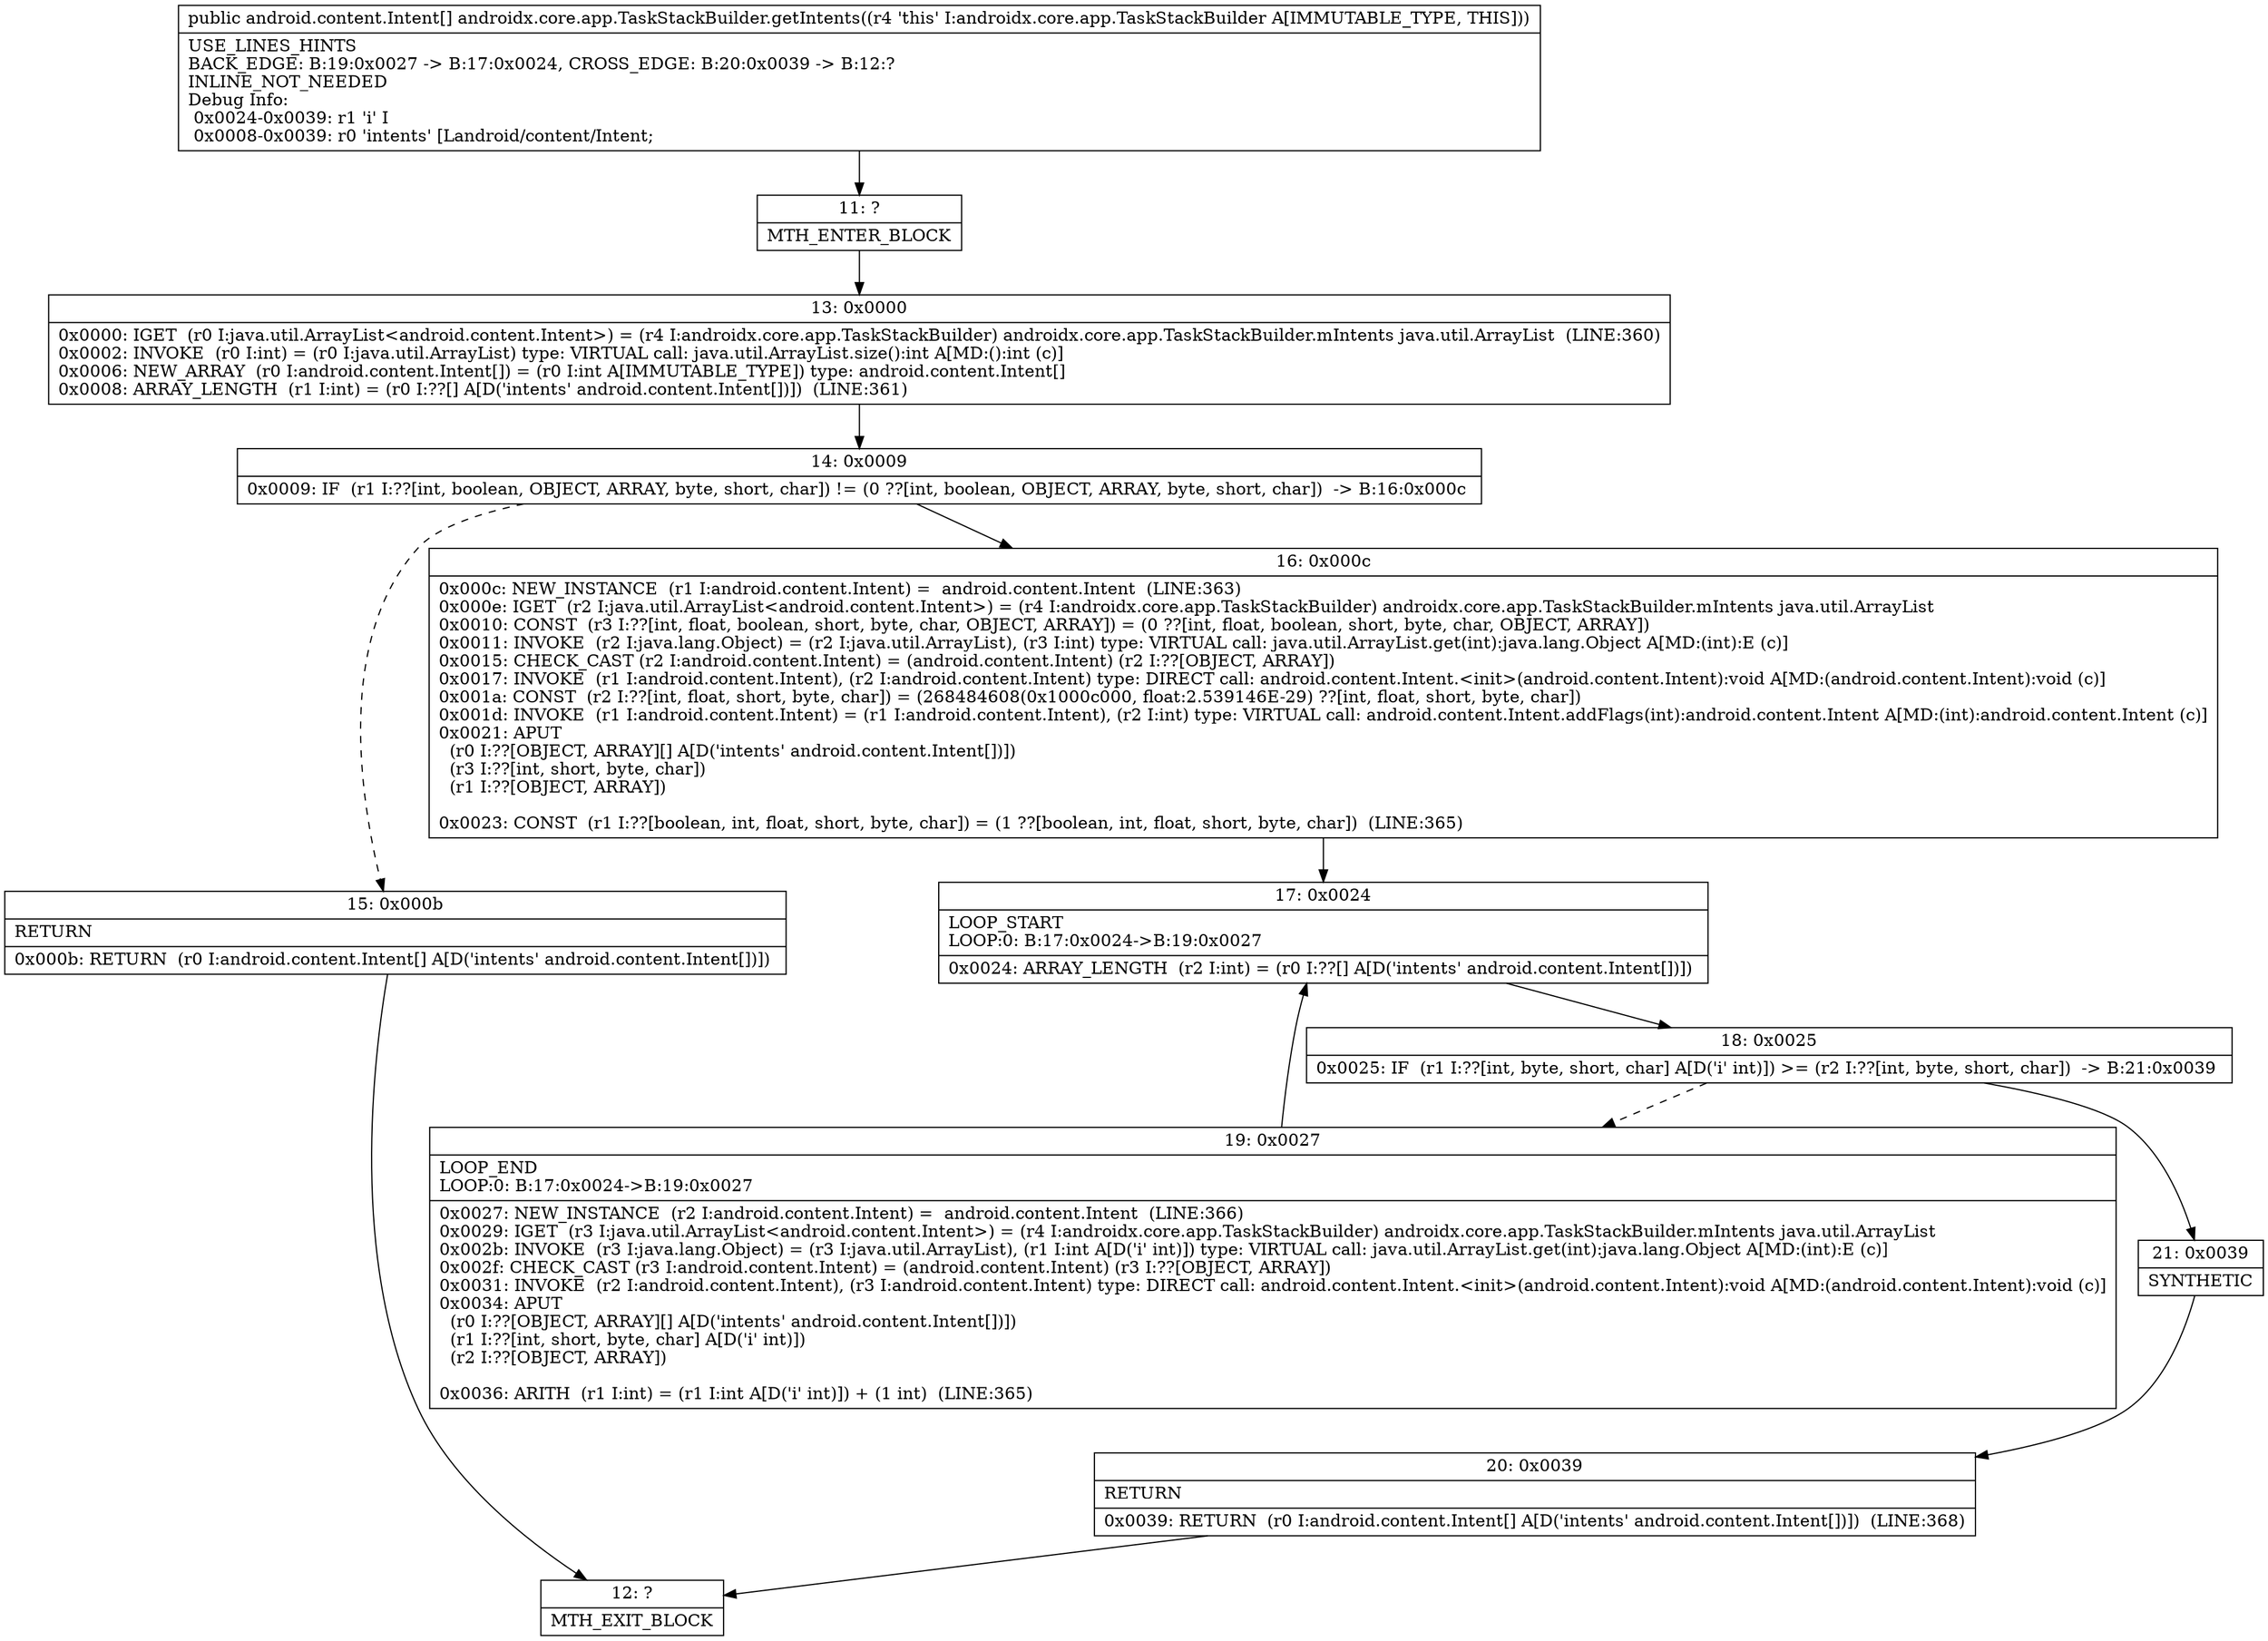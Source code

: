 digraph "CFG forandroidx.core.app.TaskStackBuilder.getIntents()[Landroid\/content\/Intent;" {
Node_11 [shape=record,label="{11\:\ ?|MTH_ENTER_BLOCK\l}"];
Node_13 [shape=record,label="{13\:\ 0x0000|0x0000: IGET  (r0 I:java.util.ArrayList\<android.content.Intent\>) = (r4 I:androidx.core.app.TaskStackBuilder) androidx.core.app.TaskStackBuilder.mIntents java.util.ArrayList  (LINE:360)\l0x0002: INVOKE  (r0 I:int) = (r0 I:java.util.ArrayList) type: VIRTUAL call: java.util.ArrayList.size():int A[MD:():int (c)]\l0x0006: NEW_ARRAY  (r0 I:android.content.Intent[]) = (r0 I:int A[IMMUTABLE_TYPE]) type: android.content.Intent[] \l0x0008: ARRAY_LENGTH  (r1 I:int) = (r0 I:??[] A[D('intents' android.content.Intent[])])  (LINE:361)\l}"];
Node_14 [shape=record,label="{14\:\ 0x0009|0x0009: IF  (r1 I:??[int, boolean, OBJECT, ARRAY, byte, short, char]) != (0 ??[int, boolean, OBJECT, ARRAY, byte, short, char])  \-\> B:16:0x000c \l}"];
Node_15 [shape=record,label="{15\:\ 0x000b|RETURN\l|0x000b: RETURN  (r0 I:android.content.Intent[] A[D('intents' android.content.Intent[])]) \l}"];
Node_12 [shape=record,label="{12\:\ ?|MTH_EXIT_BLOCK\l}"];
Node_16 [shape=record,label="{16\:\ 0x000c|0x000c: NEW_INSTANCE  (r1 I:android.content.Intent) =  android.content.Intent  (LINE:363)\l0x000e: IGET  (r2 I:java.util.ArrayList\<android.content.Intent\>) = (r4 I:androidx.core.app.TaskStackBuilder) androidx.core.app.TaskStackBuilder.mIntents java.util.ArrayList \l0x0010: CONST  (r3 I:??[int, float, boolean, short, byte, char, OBJECT, ARRAY]) = (0 ??[int, float, boolean, short, byte, char, OBJECT, ARRAY]) \l0x0011: INVOKE  (r2 I:java.lang.Object) = (r2 I:java.util.ArrayList), (r3 I:int) type: VIRTUAL call: java.util.ArrayList.get(int):java.lang.Object A[MD:(int):E (c)]\l0x0015: CHECK_CAST (r2 I:android.content.Intent) = (android.content.Intent) (r2 I:??[OBJECT, ARRAY]) \l0x0017: INVOKE  (r1 I:android.content.Intent), (r2 I:android.content.Intent) type: DIRECT call: android.content.Intent.\<init\>(android.content.Intent):void A[MD:(android.content.Intent):void (c)]\l0x001a: CONST  (r2 I:??[int, float, short, byte, char]) = (268484608(0x1000c000, float:2.539146E\-29) ??[int, float, short, byte, char]) \l0x001d: INVOKE  (r1 I:android.content.Intent) = (r1 I:android.content.Intent), (r2 I:int) type: VIRTUAL call: android.content.Intent.addFlags(int):android.content.Intent A[MD:(int):android.content.Intent (c)]\l0x0021: APUT  \l  (r0 I:??[OBJECT, ARRAY][] A[D('intents' android.content.Intent[])])\l  (r3 I:??[int, short, byte, char])\l  (r1 I:??[OBJECT, ARRAY])\l \l0x0023: CONST  (r1 I:??[boolean, int, float, short, byte, char]) = (1 ??[boolean, int, float, short, byte, char])  (LINE:365)\l}"];
Node_17 [shape=record,label="{17\:\ 0x0024|LOOP_START\lLOOP:0: B:17:0x0024\-\>B:19:0x0027\l|0x0024: ARRAY_LENGTH  (r2 I:int) = (r0 I:??[] A[D('intents' android.content.Intent[])]) \l}"];
Node_18 [shape=record,label="{18\:\ 0x0025|0x0025: IF  (r1 I:??[int, byte, short, char] A[D('i' int)]) \>= (r2 I:??[int, byte, short, char])  \-\> B:21:0x0039 \l}"];
Node_19 [shape=record,label="{19\:\ 0x0027|LOOP_END\lLOOP:0: B:17:0x0024\-\>B:19:0x0027\l|0x0027: NEW_INSTANCE  (r2 I:android.content.Intent) =  android.content.Intent  (LINE:366)\l0x0029: IGET  (r3 I:java.util.ArrayList\<android.content.Intent\>) = (r4 I:androidx.core.app.TaskStackBuilder) androidx.core.app.TaskStackBuilder.mIntents java.util.ArrayList \l0x002b: INVOKE  (r3 I:java.lang.Object) = (r3 I:java.util.ArrayList), (r1 I:int A[D('i' int)]) type: VIRTUAL call: java.util.ArrayList.get(int):java.lang.Object A[MD:(int):E (c)]\l0x002f: CHECK_CAST (r3 I:android.content.Intent) = (android.content.Intent) (r3 I:??[OBJECT, ARRAY]) \l0x0031: INVOKE  (r2 I:android.content.Intent), (r3 I:android.content.Intent) type: DIRECT call: android.content.Intent.\<init\>(android.content.Intent):void A[MD:(android.content.Intent):void (c)]\l0x0034: APUT  \l  (r0 I:??[OBJECT, ARRAY][] A[D('intents' android.content.Intent[])])\l  (r1 I:??[int, short, byte, char] A[D('i' int)])\l  (r2 I:??[OBJECT, ARRAY])\l \l0x0036: ARITH  (r1 I:int) = (r1 I:int A[D('i' int)]) + (1 int)  (LINE:365)\l}"];
Node_21 [shape=record,label="{21\:\ 0x0039|SYNTHETIC\l}"];
Node_20 [shape=record,label="{20\:\ 0x0039|RETURN\l|0x0039: RETURN  (r0 I:android.content.Intent[] A[D('intents' android.content.Intent[])])  (LINE:368)\l}"];
MethodNode[shape=record,label="{public android.content.Intent[] androidx.core.app.TaskStackBuilder.getIntents((r4 'this' I:androidx.core.app.TaskStackBuilder A[IMMUTABLE_TYPE, THIS]))  | USE_LINES_HINTS\lBACK_EDGE: B:19:0x0027 \-\> B:17:0x0024, CROSS_EDGE: B:20:0x0039 \-\> B:12:?\lINLINE_NOT_NEEDED\lDebug Info:\l  0x0024\-0x0039: r1 'i' I\l  0x0008\-0x0039: r0 'intents' [Landroid\/content\/Intent;\l}"];
MethodNode -> Node_11;Node_11 -> Node_13;
Node_13 -> Node_14;
Node_14 -> Node_15[style=dashed];
Node_14 -> Node_16;
Node_15 -> Node_12;
Node_16 -> Node_17;
Node_17 -> Node_18;
Node_18 -> Node_19[style=dashed];
Node_18 -> Node_21;
Node_19 -> Node_17;
Node_21 -> Node_20;
Node_20 -> Node_12;
}


